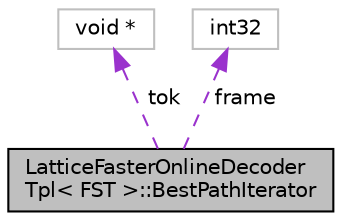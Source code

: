 digraph "LatticeFasterOnlineDecoderTpl&lt; FST &gt;::BestPathIterator"
{
  edge [fontname="Helvetica",fontsize="10",labelfontname="Helvetica",labelfontsize="10"];
  node [fontname="Helvetica",fontsize="10",shape=record];
  Node1 [label="LatticeFasterOnlineDecoder\lTpl\< FST \>::BestPathIterator",height=0.2,width=0.4,color="black", fillcolor="grey75", style="filled", fontcolor="black"];
  Node2 -> Node1 [dir="back",color="darkorchid3",fontsize="10",style="dashed",label=" tok" ,fontname="Helvetica"];
  Node2 [label="void *",height=0.2,width=0.4,color="grey75", fillcolor="white", style="filled"];
  Node3 -> Node1 [dir="back",color="darkorchid3",fontsize="10",style="dashed",label=" frame" ,fontname="Helvetica"];
  Node3 [label="int32",height=0.2,width=0.4,color="grey75", fillcolor="white", style="filled"];
}
